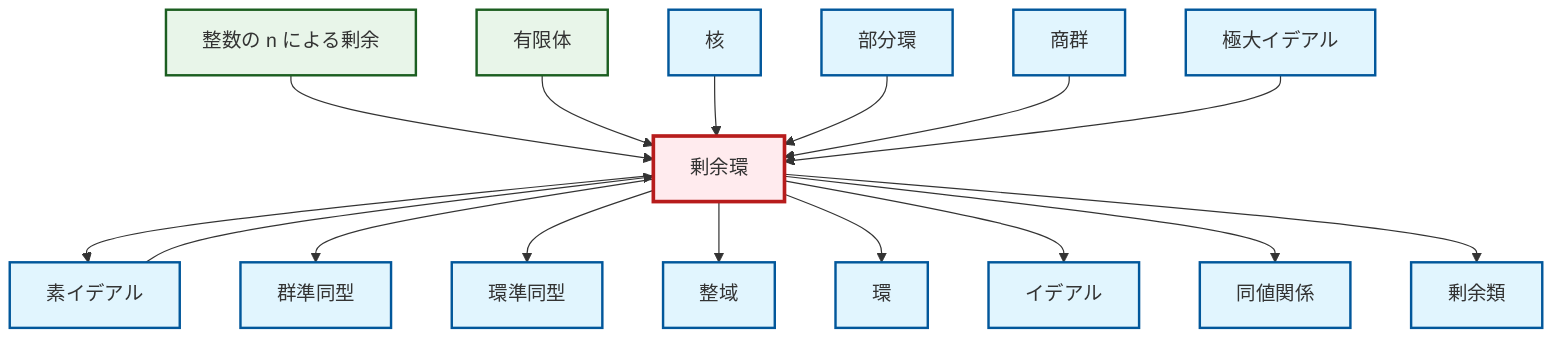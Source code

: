 graph TD
    classDef definition fill:#e1f5fe,stroke:#01579b,stroke-width:2px
    classDef theorem fill:#f3e5f5,stroke:#4a148c,stroke-width:2px
    classDef axiom fill:#fff3e0,stroke:#e65100,stroke-width:2px
    classDef example fill:#e8f5e9,stroke:#1b5e20,stroke-width:2px
    classDef current fill:#ffebee,stroke:#b71c1c,stroke-width:3px
    def-kernel["核"]:::definition
    def-coset["剰余類"]:::definition
    ex-finite-field["有限体"]:::example
    def-quotient-ring["剰余環"]:::definition
    def-homomorphism["群準同型"]:::definition
    def-equivalence-relation["同値関係"]:::definition
    def-ring-homomorphism["環準同型"]:::definition
    def-quotient-group["商群"]:::definition
    ex-quotient-integers-mod-n["整数の n による剰余"]:::example
    def-integral-domain["整域"]:::definition
    def-prime-ideal["素イデアル"]:::definition
    def-ring["環"]:::definition
    def-ideal["イデアル"]:::definition
    def-maximal-ideal["極大イデアル"]:::definition
    def-subring["部分環"]:::definition
    def-prime-ideal --> def-quotient-ring
    def-quotient-ring --> def-prime-ideal
    def-quotient-ring --> def-homomorphism
    def-quotient-ring --> def-ring-homomorphism
    ex-quotient-integers-mod-n --> def-quotient-ring
    def-quotient-ring --> def-integral-domain
    ex-finite-field --> def-quotient-ring
    def-kernel --> def-quotient-ring
    def-quotient-ring --> def-ring
    def-subring --> def-quotient-ring
    def-quotient-ring --> def-ideal
    def-quotient-ring --> def-equivalence-relation
    def-quotient-group --> def-quotient-ring
    def-maximal-ideal --> def-quotient-ring
    def-quotient-ring --> def-coset
    class def-quotient-ring current